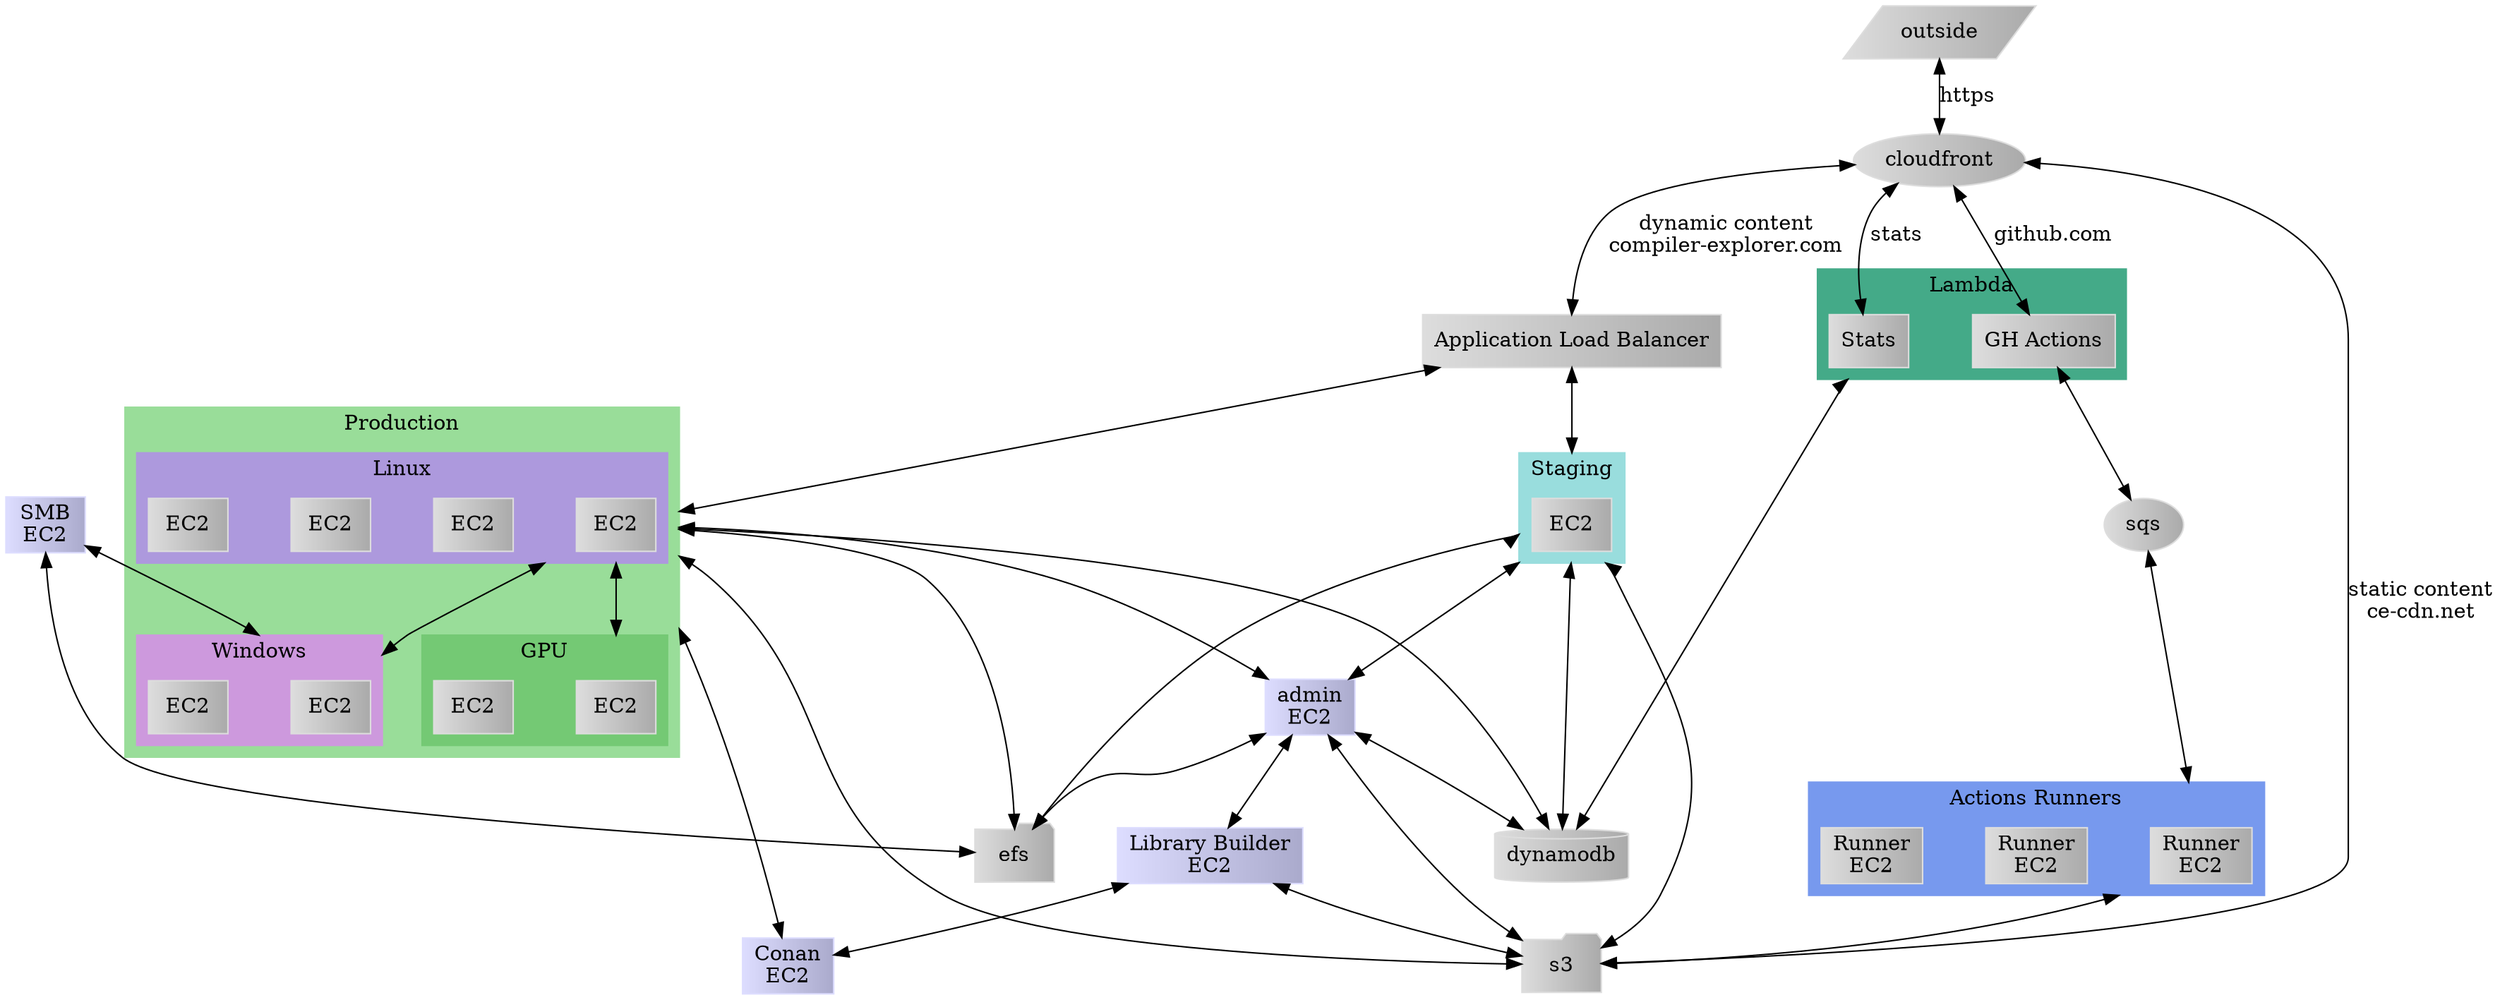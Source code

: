 digraph compiler_explorer {
    bgcolor = white;
    compound = true;
    nodesep = 0.6;
    node [color = "#dddddd:#aaaaaa"; style = filled;];
    edge [dir = both;];
    outside [shape = parallelogram;rank = "source";];

    cloudfront [shape = oval;];
    sqs [shape = oval;];

    alb [shape = box;label = "Application Load Balancer";];

    subgraph cluster_ce_nodes {
        label = "Production";
        style = filled;
        color = "#99dd99";

        subgraph cluster_ce_nodes_linux {
            label = "Linux";
            style = filled;
            color = "#ad99dd";
            ce_node_1 [shape = box;label = "EC2";];
            ce_node_2 [shape = box;label = "EC2";];
            ce_node_3 [shape = box;label = "EC2";];
            ce_node_4 [shape = box;label = "EC2";];
        }
        subgraph cluster_ce_nodes_win {
            label = "Windows";
            style = filled;
            color = "#cd99dd";

            ce_node_1_win [shape = box;label = "EC2";];
            ce_node_2_win [shape = box;label = "EC2";];
        }
        subgraph cluster_ce_nodes_gpu {
            label = "GPU";
            style = filled;
            color = "#74c974";

            ce_node_1_gpu [shape = box;label = "EC2";];
            ce_node_2_gpu [shape = box;label = "EC2";];
        }
    }
    subgraph cluster_staging_nodes {
        label = "Staging";
        style = filled;
        color = "#99dddd";
        staging_node_1 [shape = box;label = "EC2";];
    }
    subgraph cluster_lambda {
        label = "Lambda";
        style = filled;
        color = "#44aa88";
        gh_actions [shape = box;label = "GH Actions";];
        lambda_stats [shape = box;label = "Stats";];
    }
    subgraph cluster_gh_actions {
        label = "Actions Runners";
        style = filled;
        color = "#7799ee";
        action_runner_1 [shape = box;label = "Runner\nEC2";];
        action_runner_2 [shape = box;label = "Runner\nEC2";];
        action_runner_3 [shape = box;label = "Runner\nEC2";];
    }

    admin [shape = box;rank = "sink";label = "admin\nEC2";color = "#ddddff:#aaaacc";];

    efs [shape = folder;];
    s3 [shape = folder;];
    dynamodb [shape = cylinder;];

    gh_actions -> sqs;
    sqs -> action_runner_1 [lhead = cluster_gh_actions;];

    outside -> cloudfront [label = "https";];
    cloudfront -> alb [label = "dynamic content\ncompiler-explorer.com";];
    cloudfront -> s3 [label = "static content\nce-cdn.net";];
    cloudfront -> lambda_stats [label = "stats";];
    cloudfront -> gh_actions [label = "github.com";];

    alb -> ce_node_1 [lhead = cluster_ce_nodes;];
    alb -> staging_node_1 [lhead = cluster_staging_nodes;];

    lambda_stats -> dynamodb [ltail = cluster_lambda;];
    action_runner_1 -> s3 [ltail = cluster_gh_actions;];

    build [shape = box;label = "Library Builder\nEC2";color = "#ddddff:#aaaacc";];

    admin -> build;
    build -> s3;

    conan [shape = box;label="Conan\nEC2";color = "#ddddff:#aaaacc";]
    {ce_node_1} -> conan [ltail = cluster_ce_nodes;];
    build -> conan;

    winsmb [shape = box;label="SMB\nEC2";color = "#ddddff:#aaaacc";]
    winsmb -> ce_node_1_win [lhead = cluster_ce_nodes_win;];
    winsmb -> efs;

    admin -> {efs s3 dynamodb};
    {ce_node_1} -> admin [ltail = cluster_ce_nodes;];
    {ce_node_1} -> efs [ltail = cluster_ce_nodes;];
    {ce_node_1} -> s3 [ltail = cluster_ce_nodes;];
    {ce_node_1} -> dynamodb [ltail = cluster_ce_nodes;];
    {ce_node_1} -> ce_node_1_win [ltail = cluster_ce_nodes_linux; lhead = cluster_ce_nodes_win;];
    {ce_node_1} -> ce_node_1_gpu [ltail = cluster_ce_nodes_linux; lhead = cluster_ce_nodes_gpu;];
    {staging_node_1} -> admin [ltail = cluster_staging_nodes;];
    {staging_node_1} -> efs [ltail = cluster_staging_nodes;];
    {staging_node_1} -> s3 [ltail = cluster_staging_nodes;];
    {staging_node_1} -> dynamodb [ltail = cluster_staging_nodes;];
}
